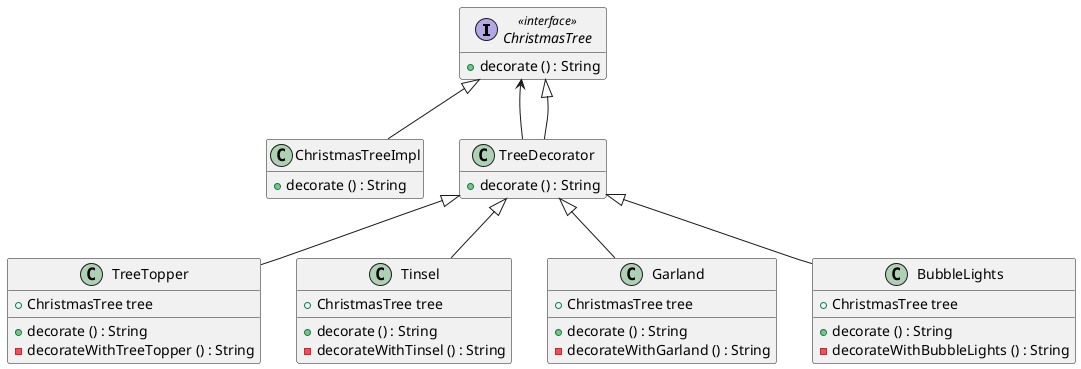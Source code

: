 @startuml
'https://plantuml.com/class-diagram

interface ChristmasTree <<interface>> {
    + decorate () : String
}
hide ChristmasTree members
show ChristmasTree methods

class ChristmasTreeImpl {
    + decorate () : String
}
hide ChristmasTreeImpl members
show ChristmasTreeImpl methods

class TreeDecorator {
    + decorate () : String
}
hide TreeDecorator members
show TreeDecorator methods

class TreeTopper {
    + ChristmasTree tree
    + decorate () : String
    - decorateWithTreeTopper () : String
}

class Tinsel {
    + ChristmasTree tree
    + decorate () : String
    - decorateWithTinsel () : String
}

class Garland {
    + ChristmasTree tree
    + decorate () : String
    - decorateWithGarland () : String
}

class BubbleLights {
    + ChristmasTree tree
    + decorate () : String
    - decorateWithBubbleLights () : String
}
ChristmasTree <-- TreeDecorator
ChristmasTree <|-- TreeDecorator
ChristmasTree <|-- ChristmasTreeImpl


TreeDecorator <|-- Tinsel
TreeDecorator <|-- Garland
TreeDecorator <|-- BubbleLights
TreeDecorator <|-- TreeTopper

@enduml